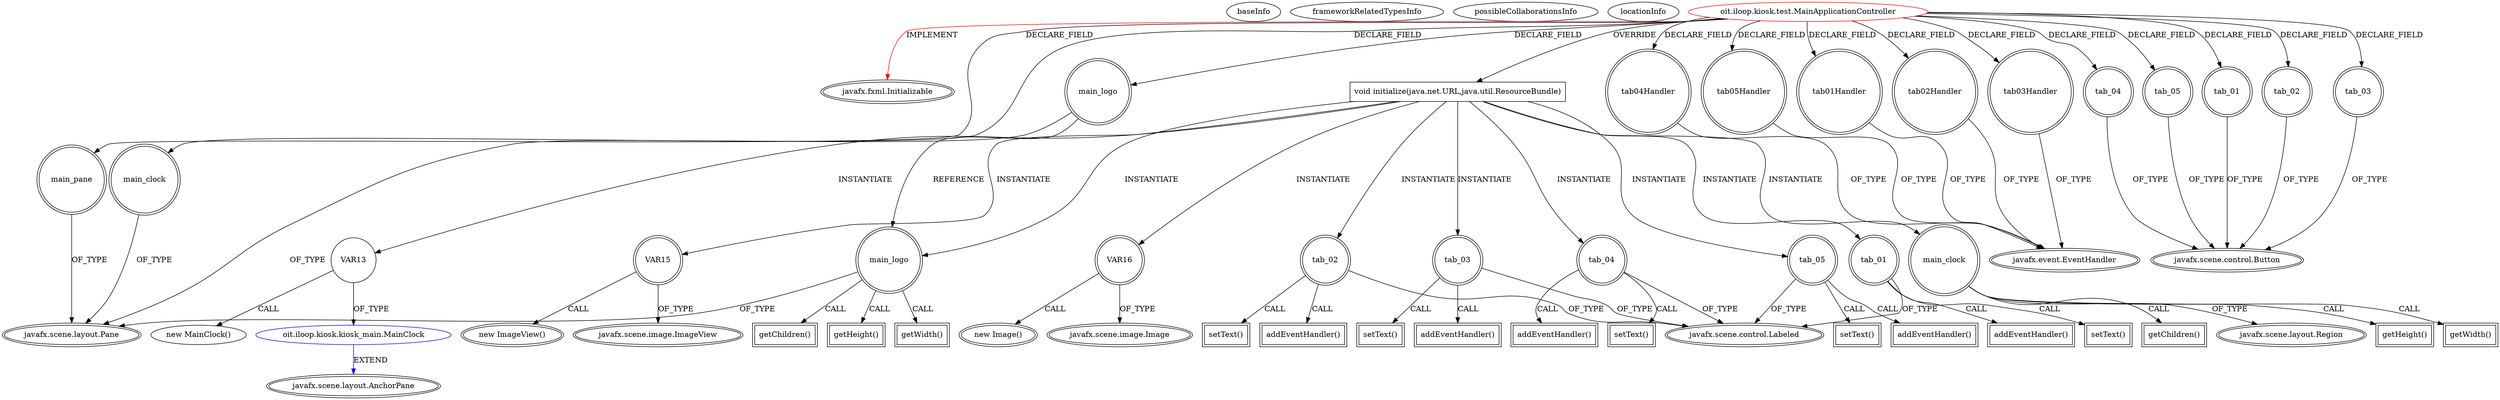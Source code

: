 digraph {
baseInfo[graphId=3172,category="extension_graph",isAnonymous=false,possibleRelation=true]
frameworkRelatedTypesInfo[0="javafx.fxml.Initializable"]
possibleCollaborationsInfo[0="3172~OVERRIDING_METHOD_DECLARATION-INSTANTIATION-~javafx.fxml.Initializable ~javafx.scene.layout.AnchorPane ~false~false"]
locationInfo[projectName="iloop-kiosk-KIOSK-Project",filePath="/iloop-kiosk-KIOSK-Project/KIOSK-Project-master/src/oit/iloop/kiosk/test/MainApplicationController.java",contextSignature="MainApplicationController",graphId="3172"]
0[label="oit.iloop.kiosk.test.MainApplicationController",vertexType="ROOT_CLIENT_CLASS_DECLARATION",isFrameworkType=false,color=red]
1[label="javafx.fxml.Initializable",vertexType="FRAMEWORK_INTERFACE_TYPE",isFrameworkType=true,peripheries=2]
2[label="main_clock",vertexType="FIELD_DECLARATION",isFrameworkType=true,peripheries=2,shape=circle]
3[label="javafx.scene.layout.Pane",vertexType="FRAMEWORK_CLASS_TYPE",isFrameworkType=true,peripheries=2]
4[label="main_logo",vertexType="FIELD_DECLARATION",isFrameworkType=true,peripheries=2,shape=circle]
6[label="main_pane",vertexType="FIELD_DECLARATION",isFrameworkType=true,peripheries=2,shape=circle]
8[label="tab01Handler",vertexType="FIELD_DECLARATION",isFrameworkType=true,peripheries=2,shape=circle]
9[label="javafx.event.EventHandler",vertexType="FRAMEWORK_INTERFACE_TYPE",isFrameworkType=true,peripheries=2]
10[label="tab02Handler",vertexType="FIELD_DECLARATION",isFrameworkType=true,peripheries=2,shape=circle]
12[label="tab03Handler",vertexType="FIELD_DECLARATION",isFrameworkType=true,peripheries=2,shape=circle]
14[label="tab04Handler",vertexType="FIELD_DECLARATION",isFrameworkType=true,peripheries=2,shape=circle]
16[label="tab05Handler",vertexType="FIELD_DECLARATION",isFrameworkType=true,peripheries=2,shape=circle]
18[label="tab_01",vertexType="FIELD_DECLARATION",isFrameworkType=true,peripheries=2,shape=circle]
19[label="javafx.scene.control.Button",vertexType="FRAMEWORK_CLASS_TYPE",isFrameworkType=true,peripheries=2]
20[label="tab_02",vertexType="FIELD_DECLARATION",isFrameworkType=true,peripheries=2,shape=circle]
22[label="tab_03",vertexType="FIELD_DECLARATION",isFrameworkType=true,peripheries=2,shape=circle]
24[label="tab_04",vertexType="FIELD_DECLARATION",isFrameworkType=true,peripheries=2,shape=circle]
26[label="tab_05",vertexType="FIELD_DECLARATION",isFrameworkType=true,peripheries=2,shape=circle]
28[label="void initialize(java.net.URL,java.util.ResourceBundle)",vertexType="OVERRIDING_METHOD_DECLARATION",isFrameworkType=false,shape=box]
29[label="tab_01",vertexType="VARIABLE_EXPRESION",isFrameworkType=true,peripheries=2,shape=circle]
31[label="javafx.scene.control.Labeled",vertexType="FRAMEWORK_CLASS_TYPE",isFrameworkType=true,peripheries=2]
30[label="setText()",vertexType="INSIDE_CALL",isFrameworkType=true,peripheries=2,shape=box]
33[label="addEventHandler()",vertexType="INSIDE_CALL",isFrameworkType=true,peripheries=2,shape=box]
34[label="tab_02",vertexType="VARIABLE_EXPRESION",isFrameworkType=true,peripheries=2,shape=circle]
35[label="setText()",vertexType="INSIDE_CALL",isFrameworkType=true,peripheries=2,shape=box]
38[label="addEventHandler()",vertexType="INSIDE_CALL",isFrameworkType=true,peripheries=2,shape=box]
39[label="tab_03",vertexType="VARIABLE_EXPRESION",isFrameworkType=true,peripheries=2,shape=circle]
40[label="setText()",vertexType="INSIDE_CALL",isFrameworkType=true,peripheries=2,shape=box]
43[label="addEventHandler()",vertexType="INSIDE_CALL",isFrameworkType=true,peripheries=2,shape=box]
44[label="tab_04",vertexType="VARIABLE_EXPRESION",isFrameworkType=true,peripheries=2,shape=circle]
45[label="setText()",vertexType="INSIDE_CALL",isFrameworkType=true,peripheries=2,shape=box]
48[label="addEventHandler()",vertexType="INSIDE_CALL",isFrameworkType=true,peripheries=2,shape=box]
49[label="tab_05",vertexType="VARIABLE_EXPRESION",isFrameworkType=true,peripheries=2,shape=circle]
50[label="setText()",vertexType="INSIDE_CALL",isFrameworkType=true,peripheries=2,shape=box]
53[label="addEventHandler()",vertexType="INSIDE_CALL",isFrameworkType=true,peripheries=2,shape=box]
54[label="main_clock",vertexType="VARIABLE_EXPRESION",isFrameworkType=true,peripheries=2,shape=circle]
56[label="javafx.scene.layout.Region",vertexType="FRAMEWORK_CLASS_TYPE",isFrameworkType=true,peripheries=2]
55[label="getHeight()",vertexType="INSIDE_CALL",isFrameworkType=true,peripheries=2,shape=box]
58[label="getWidth()",vertexType="INSIDE_CALL",isFrameworkType=true,peripheries=2,shape=box]
60[label="getChildren()",vertexType="INSIDE_CALL",isFrameworkType=true,peripheries=2,shape=box]
62[label="VAR13",vertexType="VARIABLE_EXPRESION",isFrameworkType=false,shape=circle]
63[label="oit.iloop.kiosk.kiosk_main.MainClock",vertexType="REFERENCE_CLIENT_CLASS_DECLARATION",isFrameworkType=false,color=blue]
64[label="javafx.scene.layout.AnchorPane",vertexType="FRAMEWORK_CLASS_TYPE",isFrameworkType=true,peripheries=2]
61[label="new MainClock()",vertexType="CONSTRUCTOR_CALL",isFrameworkType=false]
65[label="main_logo",vertexType="VARIABLE_EXPRESION",isFrameworkType=true,peripheries=2,shape=circle]
66[label="getChildren()",vertexType="INSIDE_CALL",isFrameworkType=true,peripheries=2,shape=box]
69[label="VAR15",vertexType="VARIABLE_EXPRESION",isFrameworkType=true,peripheries=2,shape=circle]
70[label="javafx.scene.image.ImageView",vertexType="FRAMEWORK_CLASS_TYPE",isFrameworkType=true,peripheries=2]
68[label="new ImageView()",vertexType="CONSTRUCTOR_CALL",isFrameworkType=true,peripheries=2]
72[label="VAR16",vertexType="VARIABLE_EXPRESION",isFrameworkType=true,peripheries=2,shape=circle]
73[label="javafx.scene.image.Image",vertexType="FRAMEWORK_CLASS_TYPE",isFrameworkType=true,peripheries=2]
71[label="new Image()",vertexType="CONSTRUCTOR_CALL",isFrameworkType=true,peripheries=2]
75[label="getHeight()",vertexType="INSIDE_CALL",isFrameworkType=true,peripheries=2,shape=box]
77[label="getWidth()",vertexType="INSIDE_CALL",isFrameworkType=true,peripheries=2,shape=box]
0->1[label="IMPLEMENT",color=red]
0->2[label="DECLARE_FIELD"]
2->3[label="OF_TYPE"]
0->4[label="DECLARE_FIELD"]
4->3[label="OF_TYPE"]
0->6[label="DECLARE_FIELD"]
6->3[label="OF_TYPE"]
0->8[label="DECLARE_FIELD"]
8->9[label="OF_TYPE"]
0->10[label="DECLARE_FIELD"]
10->9[label="OF_TYPE"]
0->12[label="DECLARE_FIELD"]
12->9[label="OF_TYPE"]
0->14[label="DECLARE_FIELD"]
14->9[label="OF_TYPE"]
0->16[label="DECLARE_FIELD"]
16->9[label="OF_TYPE"]
0->18[label="DECLARE_FIELD"]
18->19[label="OF_TYPE"]
0->20[label="DECLARE_FIELD"]
20->19[label="OF_TYPE"]
0->22[label="DECLARE_FIELD"]
22->19[label="OF_TYPE"]
0->24[label="DECLARE_FIELD"]
24->19[label="OF_TYPE"]
0->26[label="DECLARE_FIELD"]
26->19[label="OF_TYPE"]
0->28[label="OVERRIDE"]
28->29[label="INSTANTIATE"]
29->31[label="OF_TYPE"]
29->30[label="CALL"]
29->33[label="CALL"]
28->34[label="INSTANTIATE"]
34->31[label="OF_TYPE"]
34->35[label="CALL"]
34->38[label="CALL"]
28->39[label="INSTANTIATE"]
39->31[label="OF_TYPE"]
39->40[label="CALL"]
39->43[label="CALL"]
28->44[label="INSTANTIATE"]
44->31[label="OF_TYPE"]
44->45[label="CALL"]
44->48[label="CALL"]
28->49[label="INSTANTIATE"]
49->31[label="OF_TYPE"]
49->50[label="CALL"]
49->53[label="CALL"]
28->54[label="INSTANTIATE"]
54->56[label="OF_TYPE"]
54->55[label="CALL"]
54->58[label="CALL"]
54->60[label="CALL"]
28->62[label="INSTANTIATE"]
63->64[label="EXTEND",color=blue]
62->63[label="OF_TYPE"]
62->61[label="CALL"]
28->65[label="INSTANTIATE"]
4->65[label="REFERENCE"]
65->3[label="OF_TYPE"]
65->66[label="CALL"]
28->69[label="INSTANTIATE"]
69->70[label="OF_TYPE"]
69->68[label="CALL"]
28->72[label="INSTANTIATE"]
72->73[label="OF_TYPE"]
72->71[label="CALL"]
65->75[label="CALL"]
65->77[label="CALL"]
}
